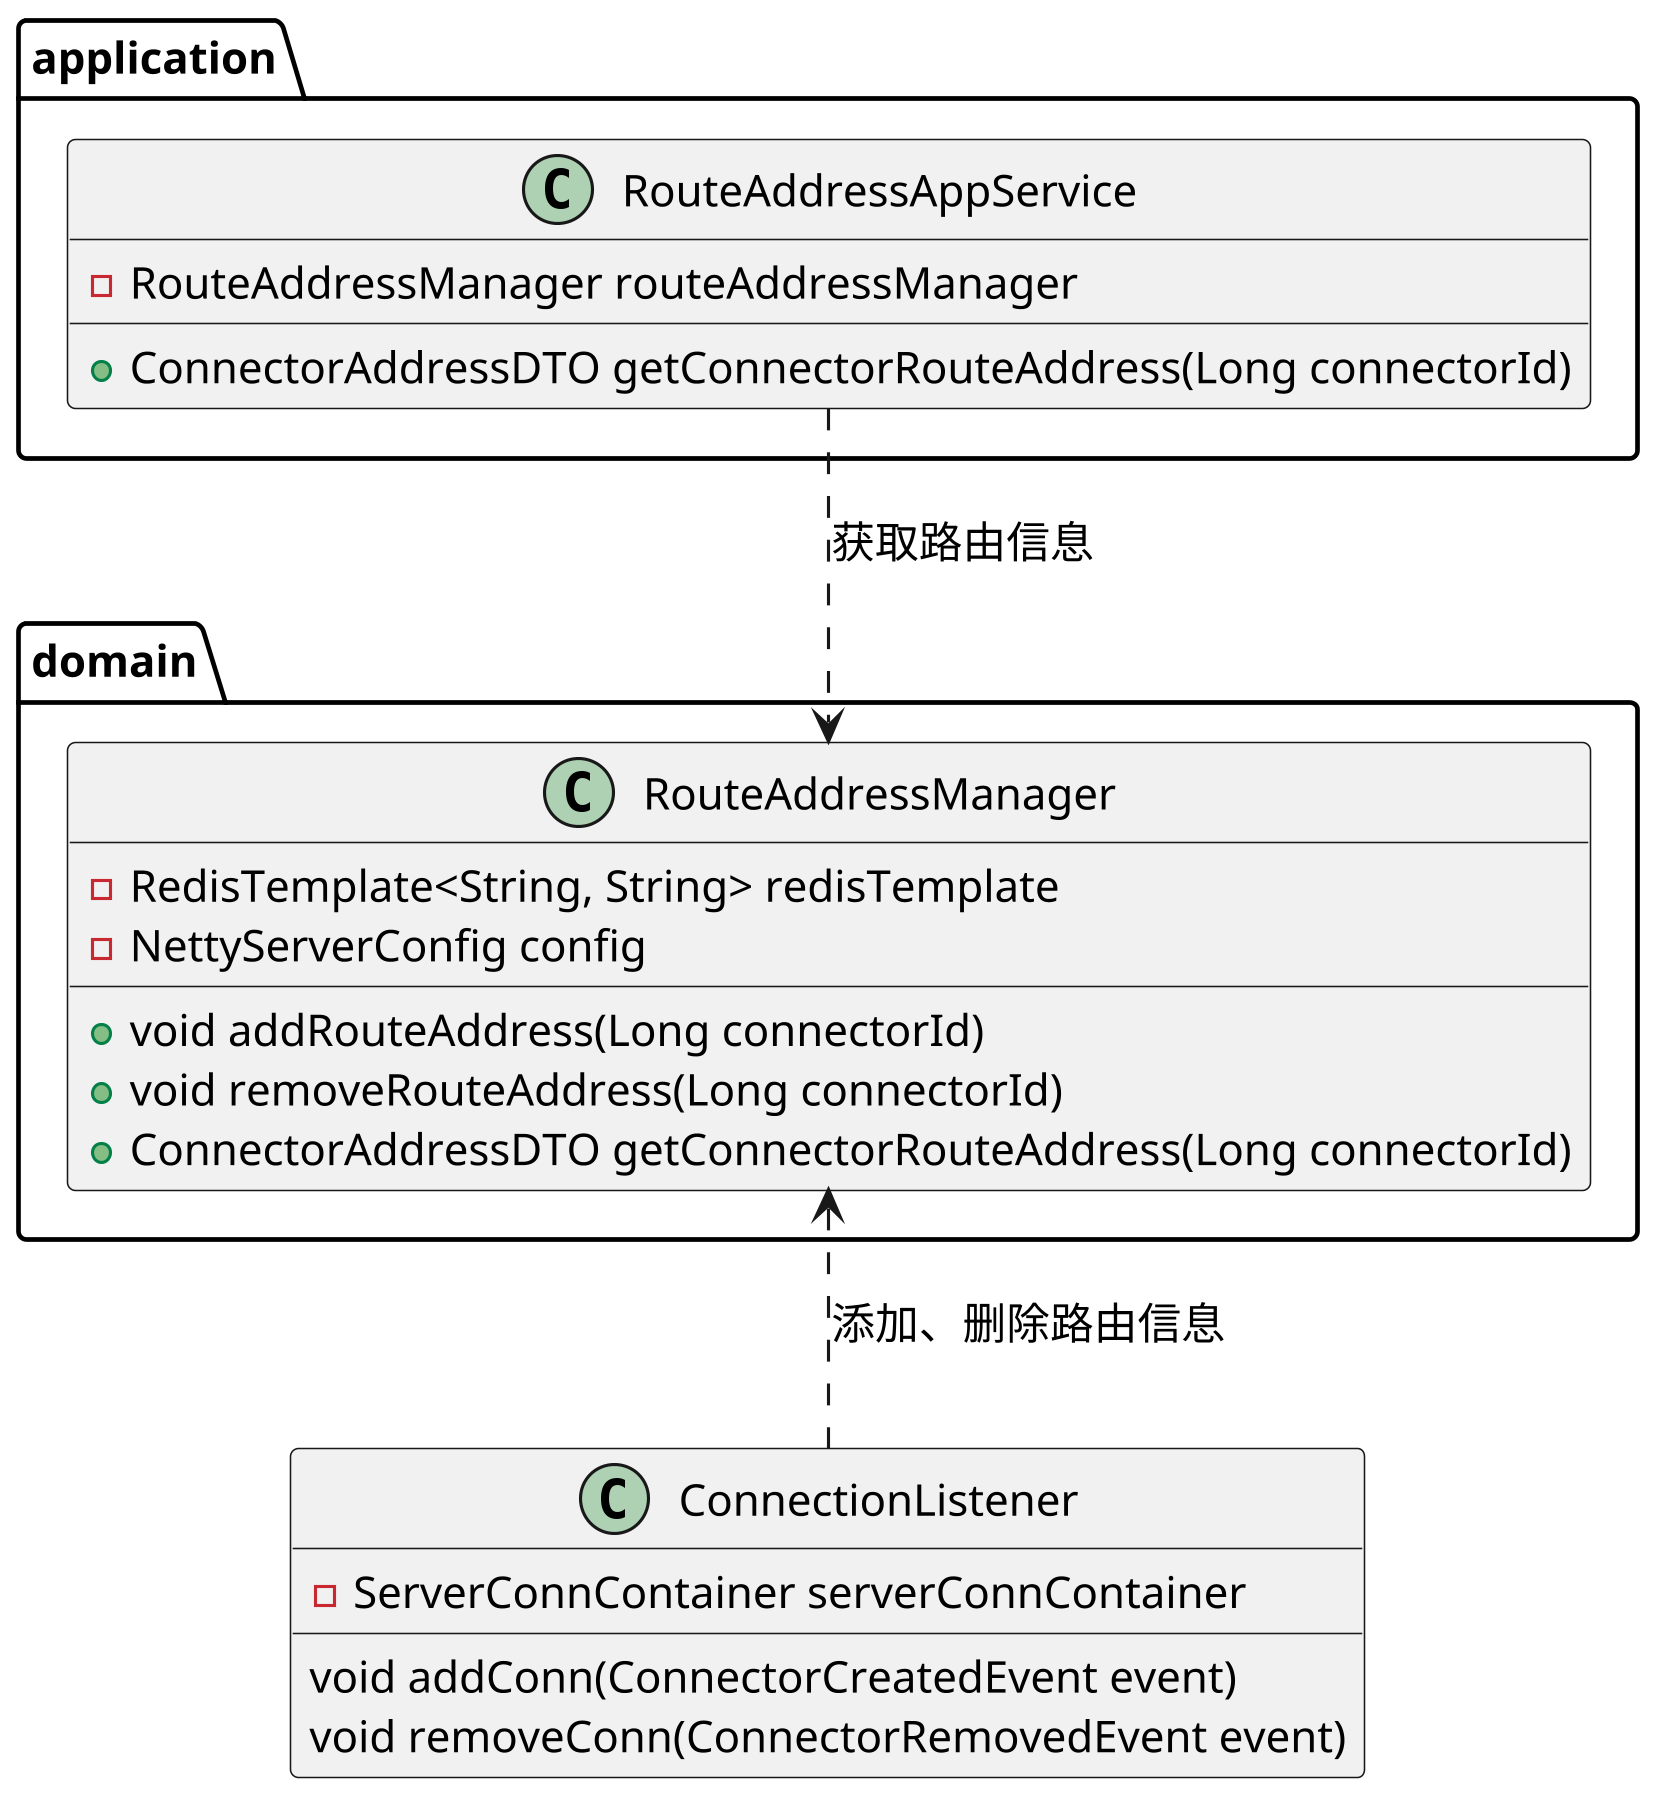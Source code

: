 @startuml
'https://plantuml.com/class-diagram
skinparam shadowing false
skinparam defaultFontName xfonts-wqy
skinparam dpi 300
skinparam activity  {
    DiamondFontSize 14
    ArrowFontSize 14
    FontSize 14
}

package application {
    class RouteAddressAppService {
        - RouteAddressManager routeAddressManager
        + ConnectorAddressDTO getConnectorRouteAddress(Long connectorId)
    }
}


package domain {
    class RouteAddressManager {
        - RedisTemplate<String, String> redisTemplate
        - NettyServerConfig config
        + void addRouteAddress(Long connectorId)
        + void removeRouteAddress(Long connectorId)
        + ConnectorAddressDTO getConnectorRouteAddress(Long connectorId)
    }
}

class ConnectionListener {
    - ServerConnContainer serverConnContainer
    void addConn(ConnectorCreatedEvent event)
    void removeConn(ConnectorRemovedEvent event)
}

RouteAddressAppService ..> RouteAddressManager: 获取路由信息
RouteAddressManager <.. ConnectionListener: 添加、删除路由信息

@enduml